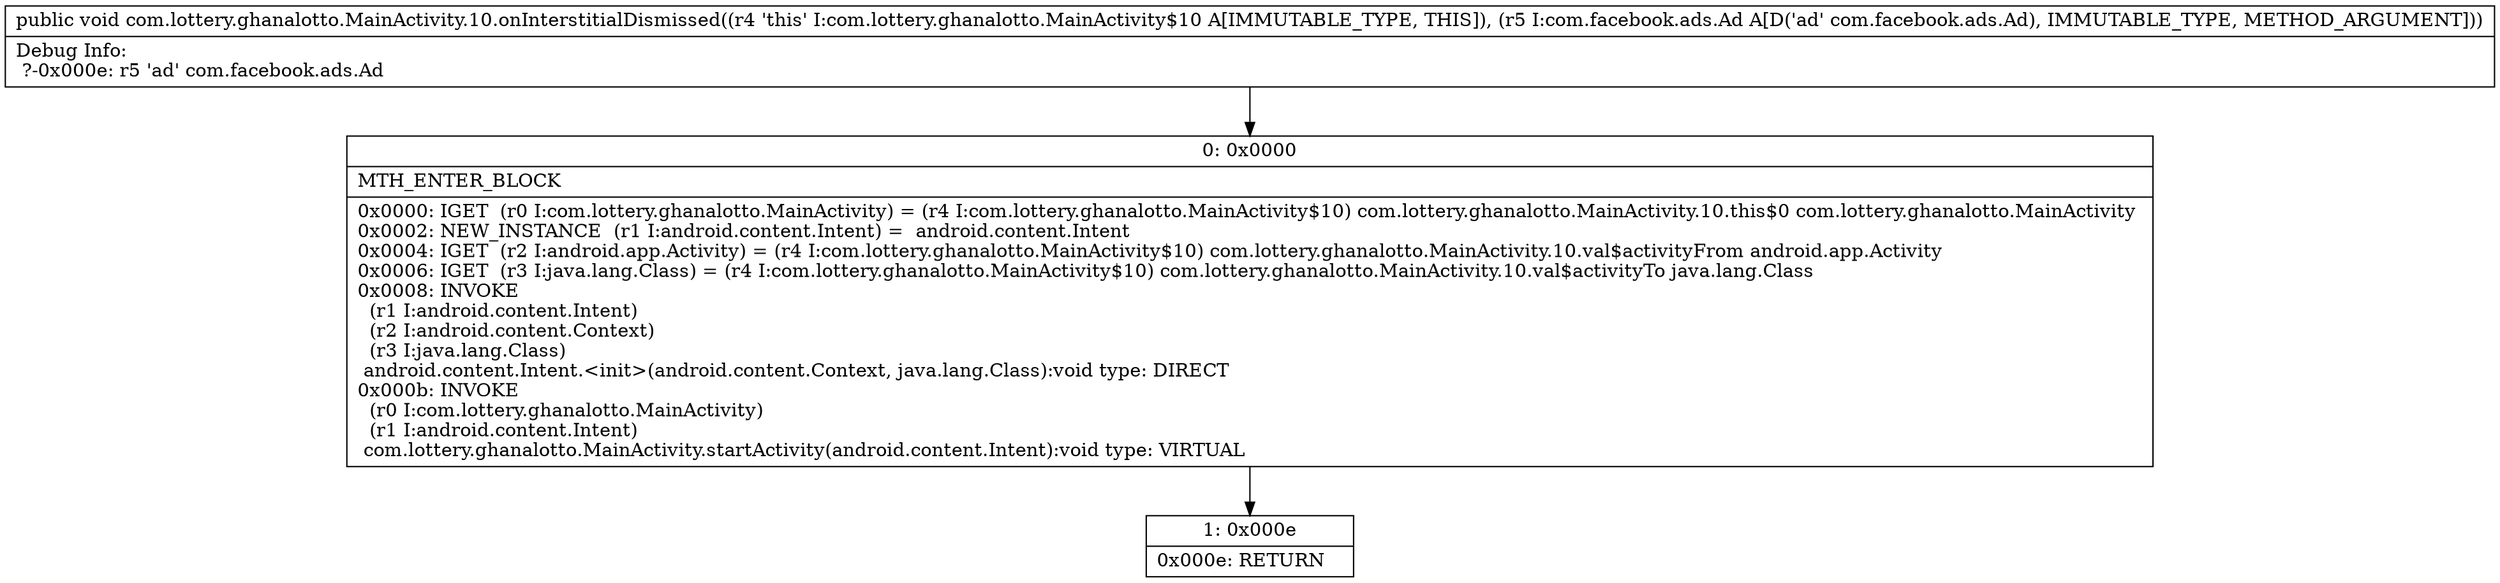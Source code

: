 digraph "CFG forcom.lottery.ghanalotto.MainActivity.10.onInterstitialDismissed(Lcom\/facebook\/ads\/Ad;)V" {
Node_0 [shape=record,label="{0\:\ 0x0000|MTH_ENTER_BLOCK\l|0x0000: IGET  (r0 I:com.lottery.ghanalotto.MainActivity) = (r4 I:com.lottery.ghanalotto.MainActivity$10) com.lottery.ghanalotto.MainActivity.10.this$0 com.lottery.ghanalotto.MainActivity \l0x0002: NEW_INSTANCE  (r1 I:android.content.Intent) =  android.content.Intent \l0x0004: IGET  (r2 I:android.app.Activity) = (r4 I:com.lottery.ghanalotto.MainActivity$10) com.lottery.ghanalotto.MainActivity.10.val$activityFrom android.app.Activity \l0x0006: IGET  (r3 I:java.lang.Class) = (r4 I:com.lottery.ghanalotto.MainActivity$10) com.lottery.ghanalotto.MainActivity.10.val$activityTo java.lang.Class \l0x0008: INVOKE  \l  (r1 I:android.content.Intent)\l  (r2 I:android.content.Context)\l  (r3 I:java.lang.Class)\l android.content.Intent.\<init\>(android.content.Context, java.lang.Class):void type: DIRECT \l0x000b: INVOKE  \l  (r0 I:com.lottery.ghanalotto.MainActivity)\l  (r1 I:android.content.Intent)\l com.lottery.ghanalotto.MainActivity.startActivity(android.content.Intent):void type: VIRTUAL \l}"];
Node_1 [shape=record,label="{1\:\ 0x000e|0x000e: RETURN   \l}"];
MethodNode[shape=record,label="{public void com.lottery.ghanalotto.MainActivity.10.onInterstitialDismissed((r4 'this' I:com.lottery.ghanalotto.MainActivity$10 A[IMMUTABLE_TYPE, THIS]), (r5 I:com.facebook.ads.Ad A[D('ad' com.facebook.ads.Ad), IMMUTABLE_TYPE, METHOD_ARGUMENT]))  | Debug Info:\l  ?\-0x000e: r5 'ad' com.facebook.ads.Ad\l}"];
MethodNode -> Node_0;
Node_0 -> Node_1;
}

